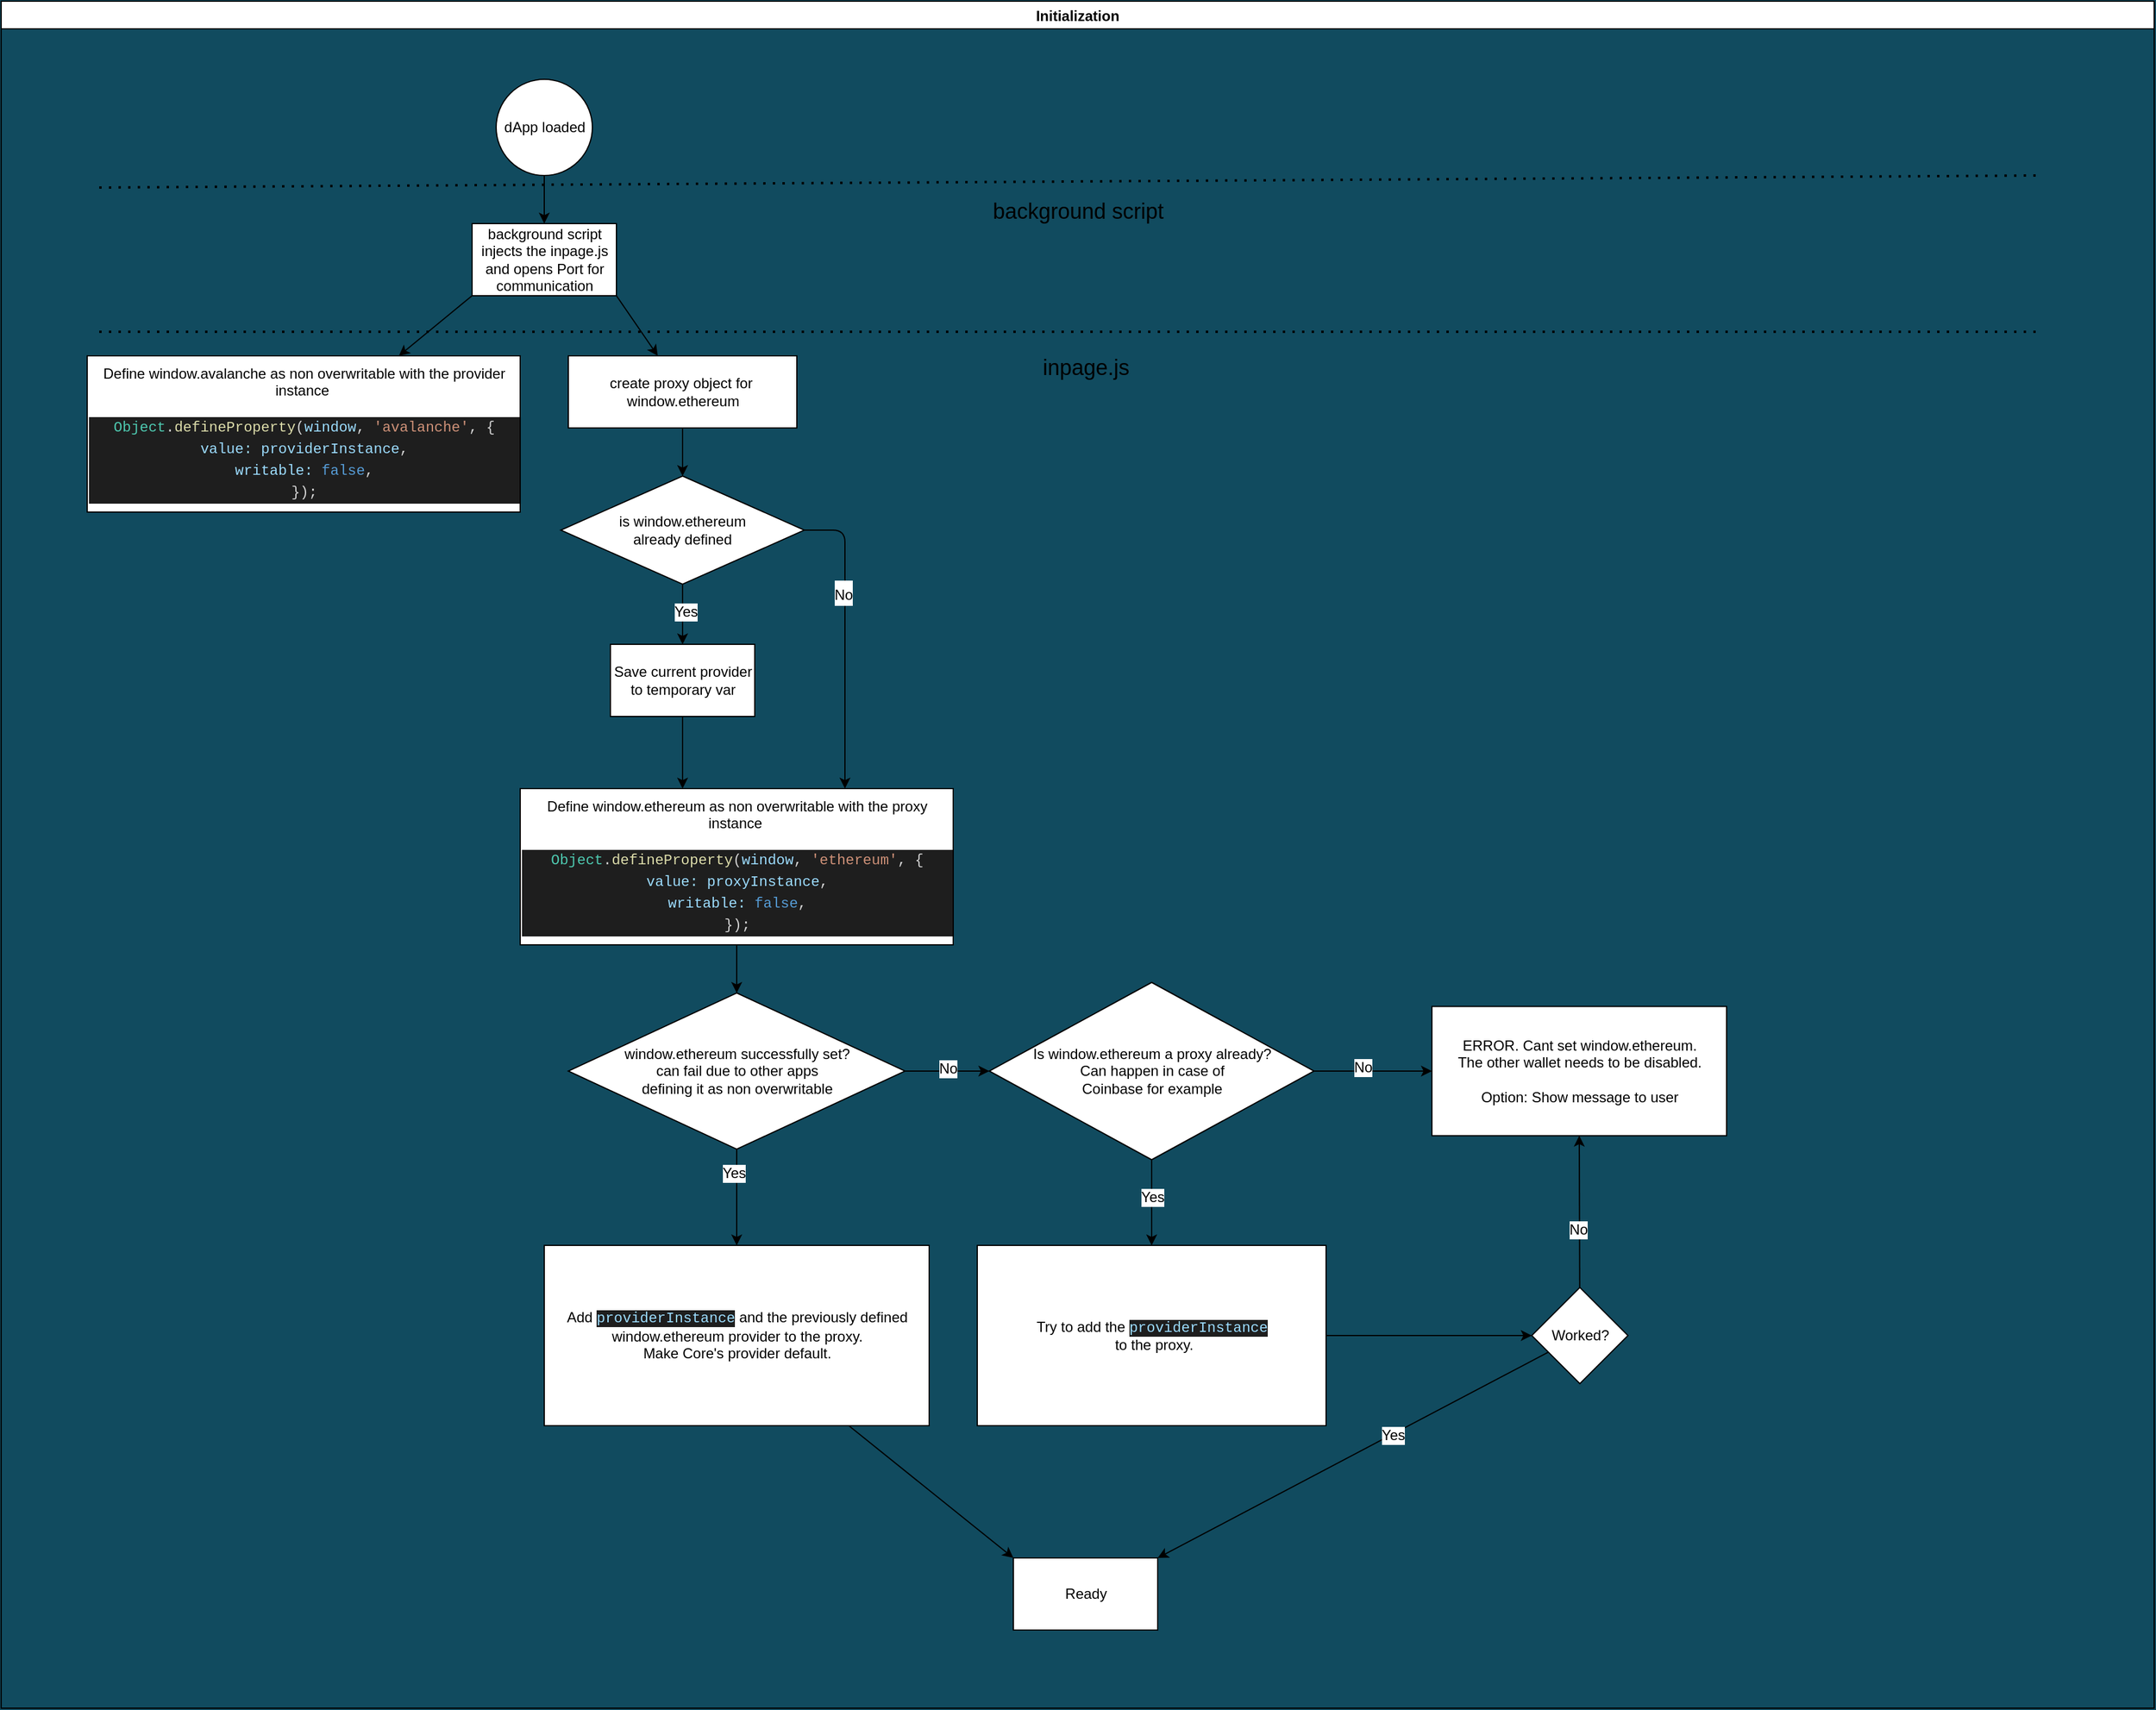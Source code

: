 <mxfile>
    <diagram id="2Leqcbp7zkG62xNGO-v0" name="window.ethereum">
        <mxGraphModel dx="2464" dy="1375" grid="1" gridSize="10" guides="1" tooltips="1" connect="1" arrows="1" fold="1" page="1" pageScale="1" pageWidth="827" pageHeight="1169" background="#114B5F" math="0" shadow="0">
            <root>
                <mxCell id="0"/>
                <mxCell id="1" parent="0"/>
                <mxCell id="p3TH8BZZUFwpQg5CQpSY-50" value="Initialization" style="swimlane;fontSize=12;" parent="1" vertex="1">
                    <mxGeometry x="10" y="10" width="1790" height="1420" as="geometry">
                        <mxRectangle x="10" y="10" width="220" height="80" as="alternateBounds"/>
                    </mxGeometry>
                </mxCell>
                <mxCell id="2" value="dApp loaded" style="ellipse;whiteSpace=wrap;html=1;aspect=fixed;" parent="p3TH8BZZUFwpQg5CQpSY-50" vertex="1">
                    <mxGeometry x="411.5" y="65" width="80" height="80" as="geometry"/>
                </mxCell>
                <mxCell id="3" value="background script&lt;br&gt;injects the inpage.js and opens Port for communication" style="whiteSpace=wrap;html=1;" parent="p3TH8BZZUFwpQg5CQpSY-50" vertex="1">
                    <mxGeometry x="391.5" y="185" width="120" height="60" as="geometry"/>
                </mxCell>
                <mxCell id="4" value="" style="edgeStyle=none;html=1;" parent="p3TH8BZZUFwpQg5CQpSY-50" source="2" target="3" edge="1">
                    <mxGeometry relative="1" as="geometry"/>
                </mxCell>
                <mxCell id="10" value="" style="edgeStyle=none;html=1;exitX=0;exitY=1;exitDx=0;exitDy=0;" parent="p3TH8BZZUFwpQg5CQpSY-50" source="3" target="9" edge="1">
                    <mxGeometry relative="1" as="geometry"/>
                </mxCell>
                <mxCell id="5" value="&lt;span&gt;create proxy object for&amp;nbsp;&lt;br&gt;window.ethereum&lt;/span&gt;" style="whiteSpace=wrap;html=1;" parent="p3TH8BZZUFwpQg5CQpSY-50" vertex="1">
                    <mxGeometry x="471.5" y="295" width="190" height="60" as="geometry"/>
                </mxCell>
                <mxCell id="6" value="" style="edgeStyle=none;html=1;exitX=1;exitY=1;exitDx=0;exitDy=0;" parent="p3TH8BZZUFwpQg5CQpSY-50" source="3" target="5" edge="1">
                    <mxGeometry relative="1" as="geometry"/>
                </mxCell>
                <mxCell id="7" value="is window.ethereum &lt;br&gt;already defined" style="rhombus;whiteSpace=wrap;html=1;" parent="p3TH8BZZUFwpQg5CQpSY-50" vertex="1">
                    <mxGeometry x="465.25" y="395" width="202.5" height="90" as="geometry"/>
                </mxCell>
                <mxCell id="8" value="" style="edgeStyle=none;html=1;" parent="p3TH8BZZUFwpQg5CQpSY-50" source="5" target="7" edge="1">
                    <mxGeometry relative="1" as="geometry"/>
                </mxCell>
                <mxCell id="9" value="Define window.avalanche as non overwritable with the provider instance&amp;nbsp;&lt;br&gt;&lt;br&gt;&lt;div style=&quot;color: rgb(212 , 212 , 212) ; background-color: rgb(30 , 30 , 30) ; font-family: &amp;#34;menlo&amp;#34; , &amp;#34;monaco&amp;#34; , &amp;#34;courier new&amp;#34; , monospace ; line-height: 18px&quot;&gt;&lt;div&gt;&lt;span style=&quot;color: #4ec9b0&quot;&gt;Object&lt;/span&gt;.&lt;span style=&quot;color: #dcdcaa&quot;&gt;defineProperty&lt;/span&gt;(&lt;span style=&quot;color: #9cdcfe&quot;&gt;window&lt;/span&gt;, &lt;span style=&quot;color: #ce9178&quot;&gt;'avalanche'&lt;/span&gt;, {&lt;/div&gt;&lt;div&gt;    &lt;span style=&quot;color: #9cdcfe&quot;&gt;value&lt;/span&gt;&lt;span style=&quot;color: #9cdcfe&quot;&gt;:&lt;/span&gt; &lt;span style=&quot;color: #9cdcfe&quot;&gt;providerInstance&lt;/span&gt;,&lt;/div&gt;&lt;div&gt;    &lt;span style=&quot;color: #9cdcfe&quot;&gt;writable&lt;/span&gt;&lt;span style=&quot;color: #9cdcfe&quot;&gt;:&lt;/span&gt; &lt;span style=&quot;color: #569cd6&quot;&gt;false&lt;/span&gt;,&lt;/div&gt;&lt;div&gt;  });&lt;/div&gt;&lt;/div&gt;" style="whiteSpace=wrap;html=1;" parent="p3TH8BZZUFwpQg5CQpSY-50" vertex="1">
                    <mxGeometry x="71.5" y="295" width="360" height="130" as="geometry"/>
                </mxCell>
                <mxCell id="14" value="" style="endArrow=none;dashed=1;html=1;dashPattern=1 3;strokeWidth=2;" parent="p3TH8BZZUFwpQg5CQpSY-50" edge="1">
                    <mxGeometry width="50" height="50" relative="1" as="geometry">
                        <mxPoint x="81.5" y="155" as="sourcePoint"/>
                        <mxPoint x="1691.5" y="145" as="targetPoint"/>
                    </mxGeometry>
                </mxCell>
                <mxCell id="15" value="" style="endArrow=none;dashed=1;html=1;dashPattern=1 3;strokeWidth=2;" parent="p3TH8BZZUFwpQg5CQpSY-50" edge="1">
                    <mxGeometry width="50" height="50" relative="1" as="geometry">
                        <mxPoint x="81.5" y="275" as="sourcePoint"/>
                        <mxPoint x="1691.5" y="275" as="targetPoint"/>
                    </mxGeometry>
                </mxCell>
                <mxCell id="16" value="&lt;font style=&quot;font-size: 18px&quot;&gt;background script&lt;/font&gt;" style="text;html=1;strokeColor=none;fillColor=none;align=center;verticalAlign=middle;whiteSpace=wrap;rounded=0;" parent="p3TH8BZZUFwpQg5CQpSY-50" vertex="1">
                    <mxGeometry x="815.75" y="155" width="158.5" height="40" as="geometry"/>
                </mxCell>
                <mxCell id="17" value="&lt;font style=&quot;font-size: 18px&quot;&gt;inpage.js&lt;/font&gt;" style="text;html=1;strokeColor=none;fillColor=none;align=center;verticalAlign=middle;whiteSpace=wrap;rounded=0;" parent="p3TH8BZZUFwpQg5CQpSY-50" vertex="1">
                    <mxGeometry x="841.5" y="285" width="120" height="40" as="geometry"/>
                </mxCell>
                <mxCell id="18" value="Define window.ethereum as non overwritable with the proxy instance&amp;nbsp;&lt;br&gt;&lt;br&gt;&lt;div style=&quot;color: rgb(212 , 212 , 212) ; background-color: rgb(30 , 30 , 30) ; font-family: &amp;#34;menlo&amp;#34; , &amp;#34;monaco&amp;#34; , &amp;#34;courier new&amp;#34; , monospace ; line-height: 18px&quot;&gt;&lt;div&gt;&lt;span style=&quot;color: rgb(78 , 201 , 176)&quot;&gt;Object&lt;/span&gt;.&lt;span style=&quot;color: rgb(220 , 220 , 170)&quot;&gt;defineProperty&lt;/span&gt;(&lt;span style=&quot;color: rgb(156 , 220 , 254)&quot;&gt;window&lt;/span&gt;,&amp;nbsp;&lt;span style=&quot;color: rgb(206 , 145 , 120)&quot;&gt;'ethereum'&lt;/span&gt;, {&lt;/div&gt;&lt;div&gt;&lt;span style=&quot;color: rgb(156 , 220 , 254)&quot;&gt;value&lt;/span&gt;&lt;span style=&quot;color: rgb(156 , 220 , 254)&quot;&gt;:&lt;/span&gt;&amp;nbsp;&lt;span style=&quot;color: rgb(156 , 220 , 254)&quot;&gt;proxyInstance&lt;/span&gt;,&lt;/div&gt;&lt;div&gt;&lt;span style=&quot;color: rgb(156 , 220 , 254)&quot;&gt;writable&lt;/span&gt;&lt;span style=&quot;color: rgb(156 , 220 , 254)&quot;&gt;:&lt;/span&gt;&amp;nbsp;&lt;span style=&quot;color: rgb(86 , 156 , 214)&quot;&gt;false&lt;/span&gt;,&lt;/div&gt;&lt;div&gt;});&lt;/div&gt;&lt;/div&gt;" style="whiteSpace=wrap;html=1;" parent="p3TH8BZZUFwpQg5CQpSY-50" vertex="1">
                    <mxGeometry x="431.5" y="655" width="360" height="130" as="geometry"/>
                </mxCell>
                <mxCell id="19" value="" style="edgeStyle=none;html=1;fontSize=18;entryX=0.75;entryY=0;entryDx=0;entryDy=0;" parent="p3TH8BZZUFwpQg5CQpSY-50" source="7" target="18" edge="1">
                    <mxGeometry relative="1" as="geometry">
                        <Array as="points">
                            <mxPoint x="701.5" y="440"/>
                            <mxPoint x="701.5" y="525"/>
                        </Array>
                    </mxGeometry>
                </mxCell>
                <mxCell id="20" value="&lt;font style=&quot;font-size: 12px&quot;&gt;No&lt;/font&gt;" style="edgeLabel;html=1;align=center;verticalAlign=middle;resizable=0;points=[];fontSize=18;" parent="19" vertex="1" connectable="0">
                    <mxGeometry x="-0.255" y="-2" relative="1" as="geometry">
                        <mxPoint y="-7" as="offset"/>
                    </mxGeometry>
                </mxCell>
                <mxCell id="25" style="edgeStyle=none;html=1;exitX=0.5;exitY=1;exitDx=0;exitDy=0;fontSize=12;entryX=0.375;entryY=0;entryDx=0;entryDy=0;entryPerimeter=0;" parent="p3TH8BZZUFwpQg5CQpSY-50" source="21" target="18" edge="1">
                    <mxGeometry relative="1" as="geometry"/>
                </mxCell>
                <mxCell id="21" value="Save current provider to temporary var" style="whiteSpace=wrap;html=1;" parent="p3TH8BZZUFwpQg5CQpSY-50" vertex="1">
                    <mxGeometry x="506.5" y="535" width="120" height="60" as="geometry"/>
                </mxCell>
                <mxCell id="22" value="" style="edgeStyle=none;html=1;fontSize=12;" parent="p3TH8BZZUFwpQg5CQpSY-50" source="7" target="21" edge="1">
                    <mxGeometry relative="1" as="geometry"/>
                </mxCell>
                <mxCell id="23" value="Yes" style="edgeLabel;html=1;align=center;verticalAlign=middle;resizable=0;points=[];fontSize=12;" parent="22" vertex="1" connectable="0">
                    <mxGeometry x="-0.095" y="2" relative="1" as="geometry">
                        <mxPoint as="offset"/>
                    </mxGeometry>
                </mxCell>
                <mxCell id="26" value="window.ethereum successfully set?&lt;br&gt;can fail due to other apps &lt;br&gt;defining it as non overwritable" style="rhombus;whiteSpace=wrap;html=1;" parent="p3TH8BZZUFwpQg5CQpSY-50" vertex="1">
                    <mxGeometry x="471.5" y="825" width="280" height="130" as="geometry"/>
                </mxCell>
                <mxCell id="27" value="" style="edgeStyle=none;html=1;fontSize=12;" parent="p3TH8BZZUFwpQg5CQpSY-50" source="18" target="26" edge="1">
                    <mxGeometry relative="1" as="geometry"/>
                </mxCell>
                <mxCell id="31" value="Is window.ethereum a proxy already?&lt;br&gt;Can happen in case of &lt;br&gt;Coinbase for example" style="rhombus;whiteSpace=wrap;html=1;fontSize=12;" parent="p3TH8BZZUFwpQg5CQpSY-50" vertex="1">
                    <mxGeometry x="821.5" y="816.25" width="270" height="147.5" as="geometry"/>
                </mxCell>
                <mxCell id="29" value="" style="edgeStyle=none;html=1;fontSize=12;" parent="p3TH8BZZUFwpQg5CQpSY-50" source="26" target="31" edge="1">
                    <mxGeometry relative="1" as="geometry">
                        <mxPoint x="821.5" y="890" as="targetPoint"/>
                    </mxGeometry>
                </mxCell>
                <mxCell id="30" value="No" style="edgeLabel;html=1;align=center;verticalAlign=middle;resizable=0;points=[];fontSize=12;" parent="29" vertex="1" connectable="0">
                    <mxGeometry x="0.017" y="2" relative="1" as="geometry">
                        <mxPoint as="offset"/>
                    </mxGeometry>
                </mxCell>
                <mxCell id="33" value="ERROR. Cant set window.ethereum. &lt;br&gt;The other wallet needs to be disabled.&lt;br&gt;&lt;br&gt;Option: Show message to user" style="whiteSpace=wrap;html=1;" parent="p3TH8BZZUFwpQg5CQpSY-50" vertex="1">
                    <mxGeometry x="1189.5" y="836.25" width="245" height="107.5" as="geometry"/>
                </mxCell>
                <mxCell id="34" value="" style="edgeStyle=none;html=1;fontSize=12;" parent="p3TH8BZZUFwpQg5CQpSY-50" source="31" target="33" edge="1">
                    <mxGeometry relative="1" as="geometry"/>
                </mxCell>
                <mxCell id="35" value="No" style="edgeLabel;html=1;align=center;verticalAlign=middle;resizable=0;points=[];fontSize=12;" parent="34" vertex="1" connectable="0">
                    <mxGeometry x="-0.174" y="3" relative="1" as="geometry">
                        <mxPoint as="offset"/>
                    </mxGeometry>
                </mxCell>
                <mxCell id="36" value="Add&amp;nbsp;&lt;span style=&quot;color: rgb(156 , 220 , 254) ; font-family: &amp;#34;menlo&amp;#34; , &amp;#34;monaco&amp;#34; , &amp;#34;courier new&amp;#34; , monospace ; background-color: rgb(30 , 30 , 30)&quot;&gt;providerInstance&lt;/span&gt;&amp;nbsp;and the previously defined window.ethereum provider to the proxy.&lt;br&gt;Make Core's provider default." style="whiteSpace=wrap;html=1;" parent="p3TH8BZZUFwpQg5CQpSY-50" vertex="1">
                    <mxGeometry x="451.5" y="1035" width="320" height="150" as="geometry"/>
                </mxCell>
                <mxCell id="37" value="" style="edgeStyle=none;html=1;fontSize=12;" parent="p3TH8BZZUFwpQg5CQpSY-50" source="26" target="36" edge="1">
                    <mxGeometry relative="1" as="geometry"/>
                </mxCell>
                <mxCell id="38" value="Yes" style="edgeLabel;html=1;align=center;verticalAlign=middle;resizable=0;points=[];fontSize=12;" parent="37" vertex="1" connectable="0">
                    <mxGeometry x="-0.496" y="-3" relative="1" as="geometry">
                        <mxPoint as="offset"/>
                    </mxGeometry>
                </mxCell>
                <mxCell id="39" value="Try to add the&amp;nbsp;&lt;span style=&quot;color: rgb(156 , 220 , 254) ; font-family: &amp;#34;menlo&amp;#34; , &amp;#34;monaco&amp;#34; , &amp;#34;courier new&amp;#34; , monospace ; background-color: rgb(30 , 30 , 30)&quot;&gt;providerInstance&lt;/span&gt;&lt;br&gt;&amp;nbsp;to the proxy." style="whiteSpace=wrap;html=1;" parent="p3TH8BZZUFwpQg5CQpSY-50" vertex="1">
                    <mxGeometry x="811.5" y="1035" width="290" height="150" as="geometry"/>
                </mxCell>
                <mxCell id="40" value="" style="edgeStyle=none;html=1;fontSize=12;" parent="p3TH8BZZUFwpQg5CQpSY-50" source="31" target="39" edge="1">
                    <mxGeometry relative="1" as="geometry"/>
                </mxCell>
                <mxCell id="41" value="Yes" style="edgeLabel;html=1;align=center;verticalAlign=middle;resizable=0;points=[];fontSize=12;" parent="40" vertex="1" connectable="0">
                    <mxGeometry x="-0.139" relative="1" as="geometry">
                        <mxPoint as="offset"/>
                    </mxGeometry>
                </mxCell>
                <mxCell id="44" style="edgeStyle=none;html=1;entryX=0.5;entryY=1;entryDx=0;entryDy=0;fontSize=12;" parent="p3TH8BZZUFwpQg5CQpSY-50" source="42" target="33" edge="1">
                    <mxGeometry relative="1" as="geometry"/>
                </mxCell>
                <mxCell id="45" value="No" style="edgeLabel;html=1;align=center;verticalAlign=middle;resizable=0;points=[];fontSize=12;" parent="44" vertex="1" connectable="0">
                    <mxGeometry x="-0.238" y="1" relative="1" as="geometry">
                        <mxPoint as="offset"/>
                    </mxGeometry>
                </mxCell>
                <mxCell id="42" value="Worked?" style="rhombus;whiteSpace=wrap;html=1;" parent="p3TH8BZZUFwpQg5CQpSY-50" vertex="1">
                    <mxGeometry x="1272.5" y="1070" width="80" height="80" as="geometry"/>
                </mxCell>
                <mxCell id="43" value="" style="edgeStyle=none;html=1;fontSize=12;" parent="p3TH8BZZUFwpQg5CQpSY-50" source="39" target="42" edge="1">
                    <mxGeometry relative="1" as="geometry"/>
                </mxCell>
                <mxCell id="46" value="Ready" style="whiteSpace=wrap;html=1;" parent="p3TH8BZZUFwpQg5CQpSY-50" vertex="1">
                    <mxGeometry x="841.5" y="1295" width="120" height="60" as="geometry"/>
                </mxCell>
                <mxCell id="49" style="edgeStyle=none;html=1;entryX=0;entryY=0;entryDx=0;entryDy=0;fontSize=12;" parent="p3TH8BZZUFwpQg5CQpSY-50" source="36" target="46" edge="1">
                    <mxGeometry relative="1" as="geometry"/>
                </mxCell>
                <mxCell id="47" value="" style="edgeStyle=none;html=1;fontSize=12;entryX=1;entryY=0;entryDx=0;entryDy=0;" parent="p3TH8BZZUFwpQg5CQpSY-50" source="42" target="46" edge="1">
                    <mxGeometry relative="1" as="geometry"/>
                </mxCell>
                <mxCell id="48" value="Yes" style="edgeLabel;html=1;align=center;verticalAlign=middle;resizable=0;points=[];fontSize=12;" parent="47" vertex="1" connectable="0">
                    <mxGeometry x="-0.2" y="1" relative="1" as="geometry">
                        <mxPoint as="offset"/>
                    </mxGeometry>
                </mxCell>
            </root>
        </mxGraphModel>
    </diagram>
</mxfile>